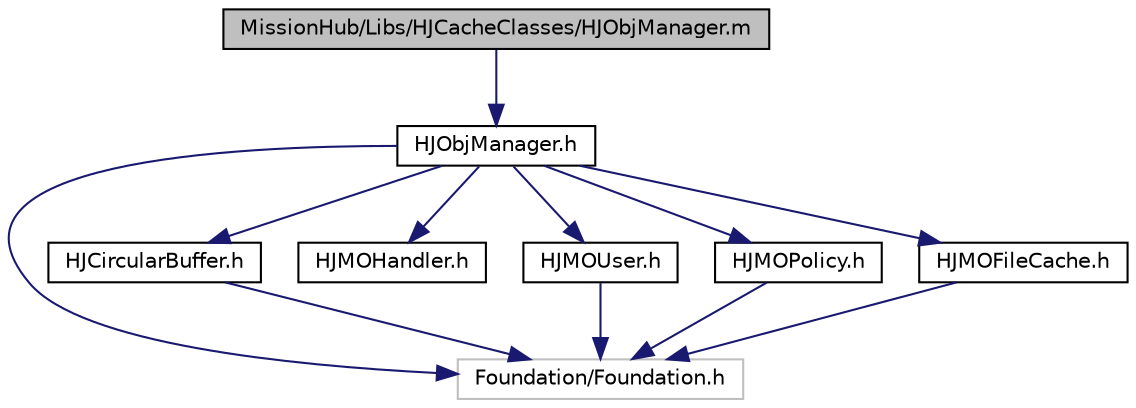 digraph G
{
  edge [fontname="Helvetica",fontsize="10",labelfontname="Helvetica",labelfontsize="10"];
  node [fontname="Helvetica",fontsize="10",shape=record];
  Node1 [label="MissionHub/Libs/HJCacheClasses/HJObjManager.m",height=0.2,width=0.4,color="black", fillcolor="grey75", style="filled" fontcolor="black"];
  Node1 -> Node2 [color="midnightblue",fontsize="10",style="solid",fontname="Helvetica"];
  Node2 [label="HJObjManager.h",height=0.2,width=0.4,color="black", fillcolor="white", style="filled",URL="$_h_j_obj_manager_8h.html"];
  Node2 -> Node3 [color="midnightblue",fontsize="10",style="solid",fontname="Helvetica"];
  Node3 [label="Foundation/Foundation.h",height=0.2,width=0.4,color="grey75", fillcolor="white", style="filled"];
  Node2 -> Node4 [color="midnightblue",fontsize="10",style="solid",fontname="Helvetica"];
  Node4 [label="HJCircularBuffer.h",height=0.2,width=0.4,color="black", fillcolor="white", style="filled",URL="$_h_j_circular_buffer_8h.html"];
  Node4 -> Node3 [color="midnightblue",fontsize="10",style="solid",fontname="Helvetica"];
  Node2 -> Node5 [color="midnightblue",fontsize="10",style="solid",fontname="Helvetica"];
  Node5 [label="HJMOHandler.h",height=0.2,width=0.4,color="black", fillcolor="white", style="filled",URL="$_h_j_m_o_handler_8h.html"];
  Node2 -> Node6 [color="midnightblue",fontsize="10",style="solid",fontname="Helvetica"];
  Node6 [label="HJMOUser.h",height=0.2,width=0.4,color="black", fillcolor="white", style="filled",URL="$_h_j_m_o_user_8h.html"];
  Node6 -> Node3 [color="midnightblue",fontsize="10",style="solid",fontname="Helvetica"];
  Node2 -> Node7 [color="midnightblue",fontsize="10",style="solid",fontname="Helvetica"];
  Node7 [label="HJMOPolicy.h",height=0.2,width=0.4,color="black", fillcolor="white", style="filled",URL="$_h_j_m_o_policy_8h.html"];
  Node7 -> Node3 [color="midnightblue",fontsize="10",style="solid",fontname="Helvetica"];
  Node2 -> Node8 [color="midnightblue",fontsize="10",style="solid",fontname="Helvetica"];
  Node8 [label="HJMOFileCache.h",height=0.2,width=0.4,color="black", fillcolor="white", style="filled",URL="$_h_j_m_o_file_cache_8h.html"];
  Node8 -> Node3 [color="midnightblue",fontsize="10",style="solid",fontname="Helvetica"];
}
